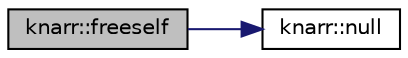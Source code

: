 digraph "knarr::freeself"
{
  edge [fontname="Helvetica",fontsize="10",labelfontname="Helvetica",labelfontsize="10"];
  node [fontname="Helvetica",fontsize="10",shape=record];
  rankdir="LR";
  Node7 [label="knarr::freeself",height=0.2,width=0.4,color="black", fillcolor="grey75", style="filled", fontcolor="black"];
  Node7 -> Node8 [color="midnightblue",fontsize="10",style="solid",fontname="Helvetica"];
  Node8 [label="knarr::null",height=0.2,width=0.4,color="black", fillcolor="white", style="filled",URL="$d7/de5/classknarr.html#a0404c8ec7f109c15730d2c61f2cfe4d8"];
}
